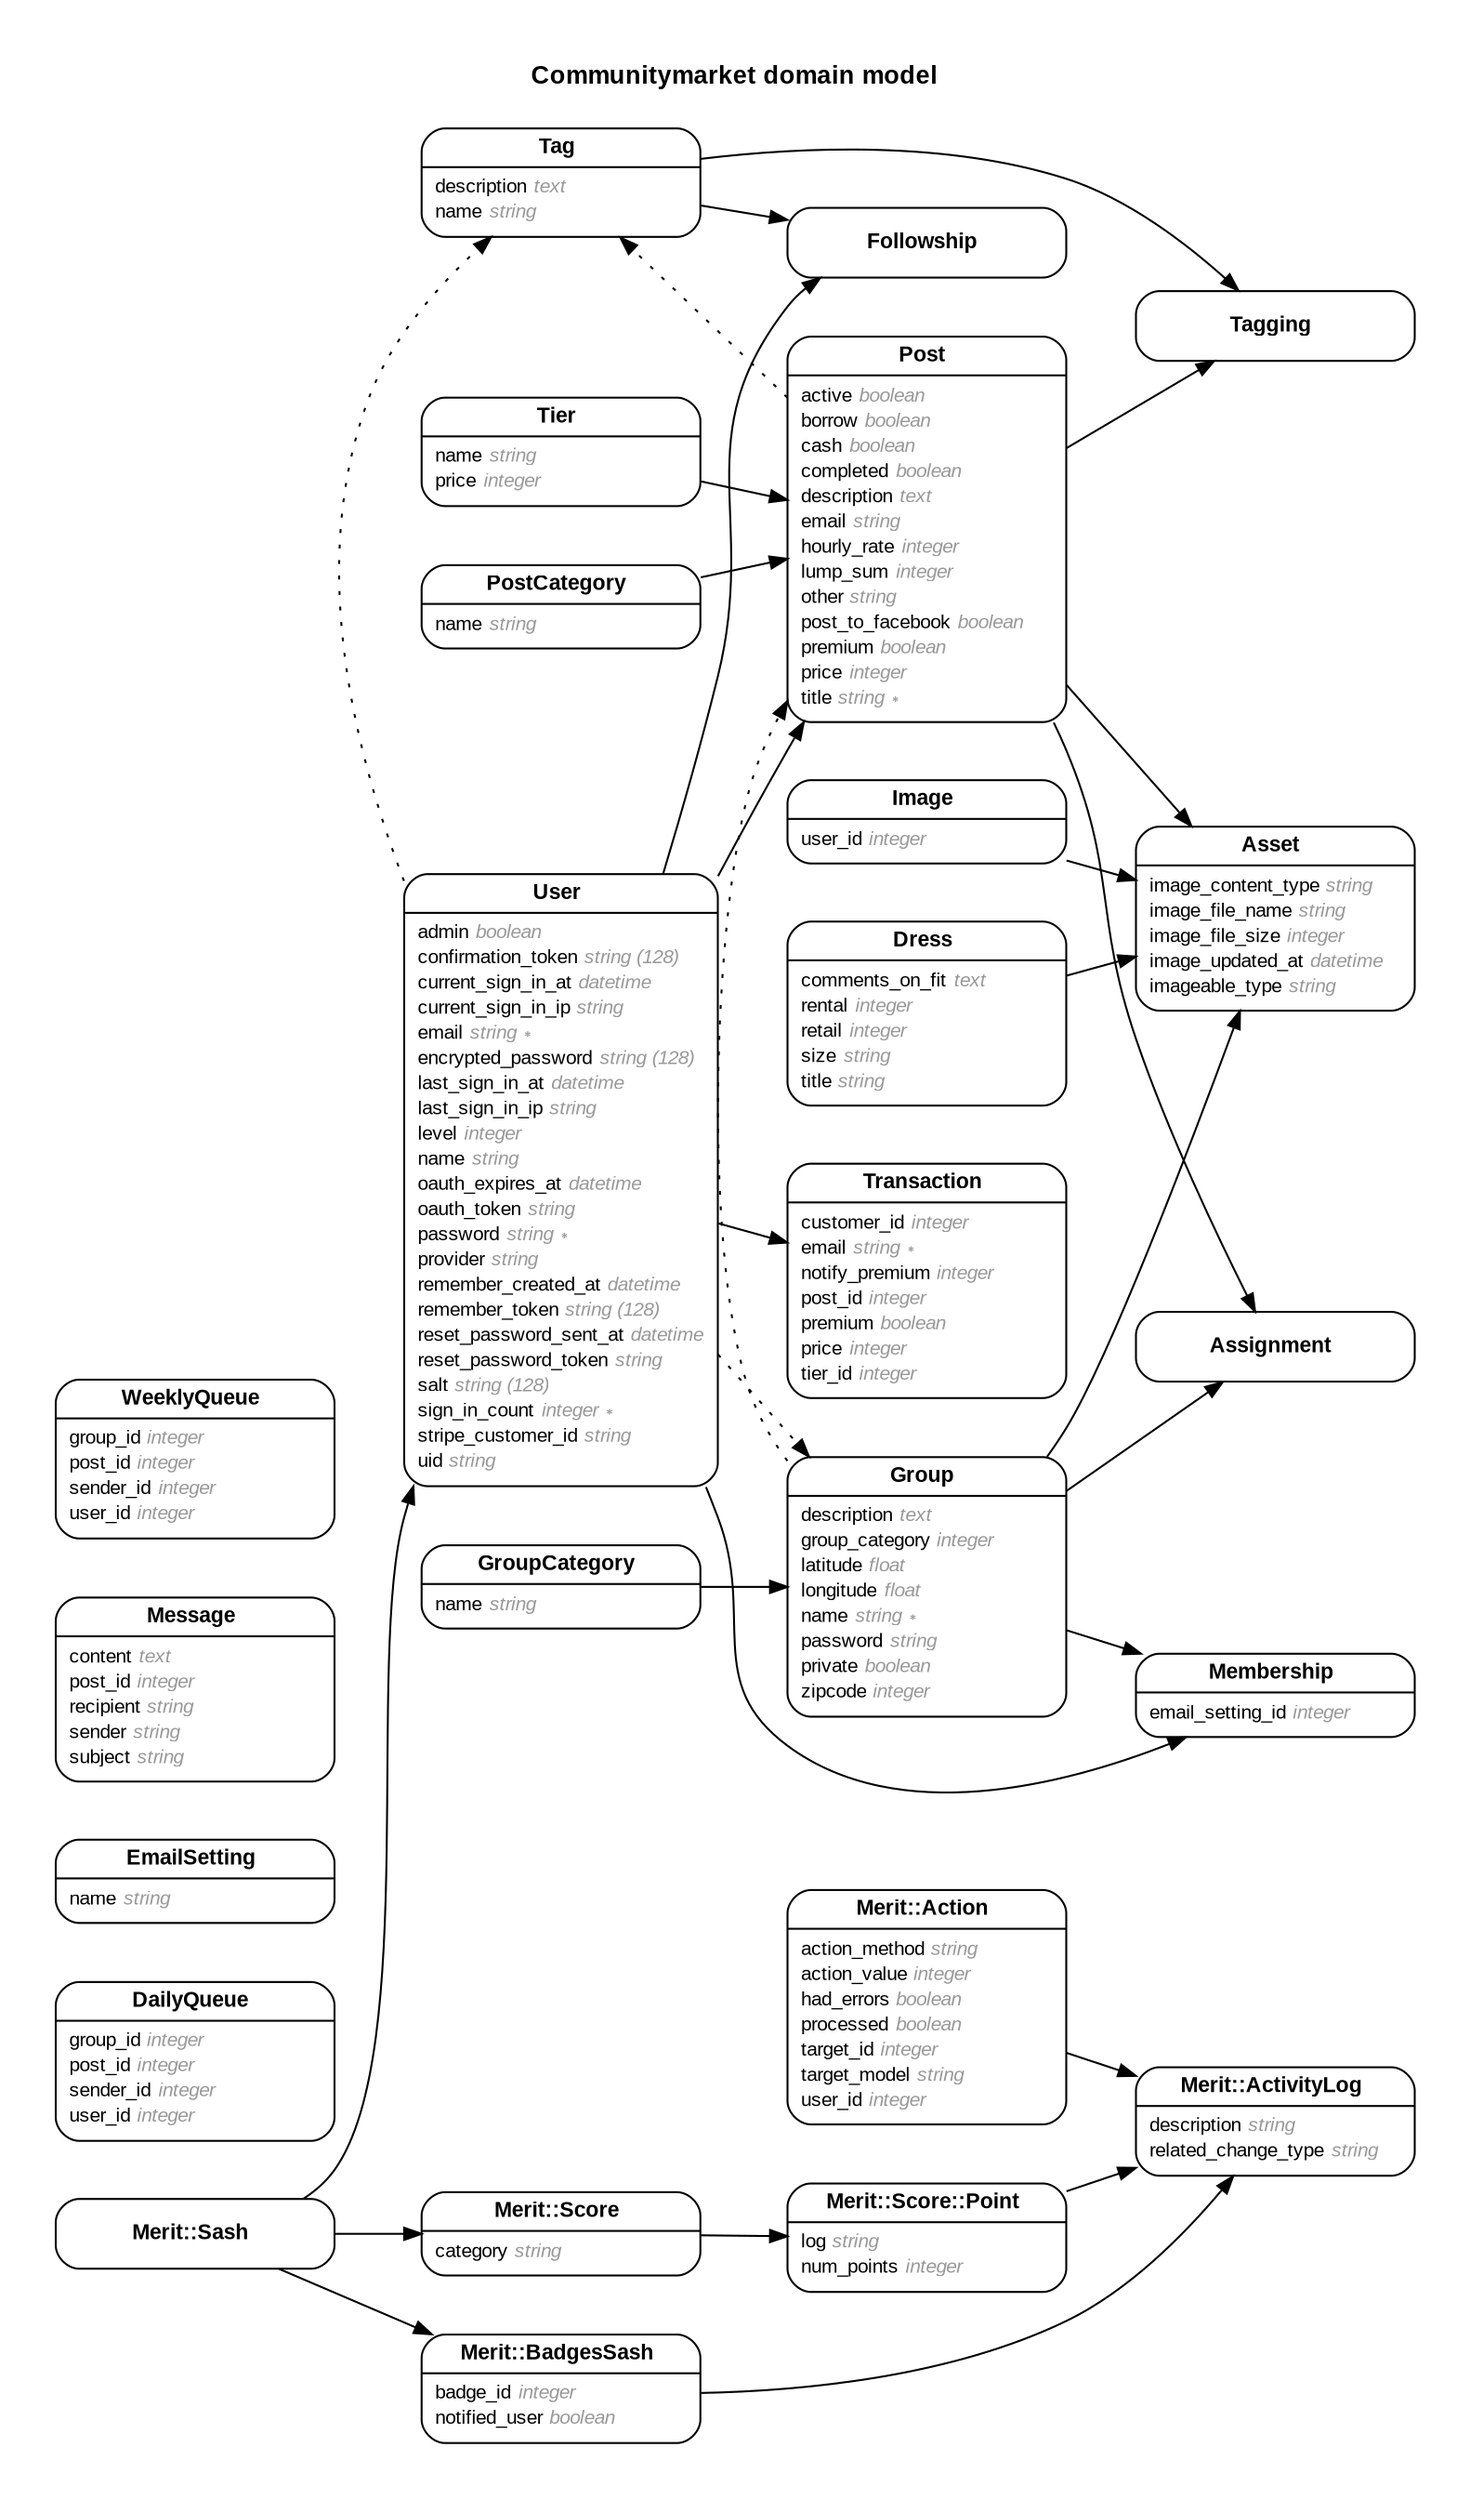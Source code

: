 digraph Communitymarket {
rankdir = "LR";
ranksep = "0.5";
nodesep = "0.4";
pad = "0.4,0.4";
margin = "0,0";
concentrate = "true";
labelloc = "t";
fontsize = "13";
fontname = "Arial Bold";
node[ shape  =  "Mrecord" , fontsize  =  "10" , fontname  =  "Arial" , margin  =  "0.07,0.05" , penwidth  =  "1.0"];
edge[ fontname  =  "Arial" , fontsize  =  "7" , dir  =  "both" , arrowsize  =  "0.9" , penwidth  =  "1.0" , labelangle  =  "32" , labeldistance  =  "1.8"];
label = "Communitymarket domain model\n\n";
m_Asset [label = <<table border="0" align="center" cellspacing="0.5" cellpadding="0" width="134">
  <tr><td align="center" valign="bottom" width="130"><font face="Arial Bold" point-size="11">Asset</font></td></tr>
</table>
|
<table border="0" align="left" cellspacing="2" cellpadding="0" width="134">
  <tr><td align="left" width="130" port="image_content_type">image_content_type <font face="Arial Italic" color="grey60">string</font></td></tr>
  <tr><td align="left" width="130" port="image_file_name">image_file_name <font face="Arial Italic" color="grey60">string</font></td></tr>
  <tr><td align="left" width="130" port="image_file_size">image_file_size <font face="Arial Italic" color="grey60">integer</font></td></tr>
  <tr><td align="left" width="130" port="image_updated_at">image_updated_at <font face="Arial Italic" color="grey60">datetime</font></td></tr>
  <tr><td align="left" width="130" port="imageable_type">imageable_type <font face="Arial Italic" color="grey60">string</font></td></tr>
</table>
>];
m_Assignment [label = <<table border="0" align="center" cellspacing="0.5" cellpadding="0" width="134">
  <tr><td align="center" valign="bottom" width="130"><font face="Arial Bold" point-size="11">Assignment</font></td></tr>
</table>
>];
m_DailyQueue [label = <<table border="0" align="center" cellspacing="0.5" cellpadding="0" width="134">
  <tr><td align="center" valign="bottom" width="130"><font face="Arial Bold" point-size="11">DailyQueue</font></td></tr>
</table>
|
<table border="0" align="left" cellspacing="2" cellpadding="0" width="134">
  <tr><td align="left" width="130" port="group_id">group_id <font face="Arial Italic" color="grey60">integer</font></td></tr>
  <tr><td align="left" width="130" port="post_id">post_id <font face="Arial Italic" color="grey60">integer</font></td></tr>
  <tr><td align="left" width="130" port="sender_id">sender_id <font face="Arial Italic" color="grey60">integer</font></td></tr>
  <tr><td align="left" width="130" port="user_id">user_id <font face="Arial Italic" color="grey60">integer</font></td></tr>
</table>
>];
m_Dress [label = <<table border="0" align="center" cellspacing="0.5" cellpadding="0" width="134">
  <tr><td align="center" valign="bottom" width="130"><font face="Arial Bold" point-size="11">Dress</font></td></tr>
</table>
|
<table border="0" align="left" cellspacing="2" cellpadding="0" width="134">
  <tr><td align="left" width="130" port="comments_on_fit">comments_on_fit <font face="Arial Italic" color="grey60">text</font></td></tr>
  <tr><td align="left" width="130" port="rental">rental <font face="Arial Italic" color="grey60">integer</font></td></tr>
  <tr><td align="left" width="130" port="retail">retail <font face="Arial Italic" color="grey60">integer</font></td></tr>
  <tr><td align="left" width="130" port="size">size <font face="Arial Italic" color="grey60">string</font></td></tr>
  <tr><td align="left" width="130" port="title">title <font face="Arial Italic" color="grey60">string</font></td></tr>
</table>
>];
m_EmailSetting [label = <<table border="0" align="center" cellspacing="0.5" cellpadding="0" width="134">
  <tr><td align="center" valign="bottom" width="130"><font face="Arial Bold" point-size="11">EmailSetting</font></td></tr>
</table>
|
<table border="0" align="left" cellspacing="2" cellpadding="0" width="134">
  <tr><td align="left" width="130" port="name">name <font face="Arial Italic" color="grey60">string</font></td></tr>
</table>
>];
m_Followship [label = <<table border="0" align="center" cellspacing="0.5" cellpadding="0" width="134">
  <tr><td align="center" valign="bottom" width="130"><font face="Arial Bold" point-size="11">Followship</font></td></tr>
</table>
>];
m_Group [label = <<table border="0" align="center" cellspacing="0.5" cellpadding="0" width="134">
  <tr><td align="center" valign="bottom" width="130"><font face="Arial Bold" point-size="11">Group</font></td></tr>
</table>
|
<table border="0" align="left" cellspacing="2" cellpadding="0" width="134">
  <tr><td align="left" width="130" port="description">description <font face="Arial Italic" color="grey60">text</font></td></tr>
  <tr><td align="left" width="130" port="group_category">group_category <font face="Arial Italic" color="grey60">integer</font></td></tr>
  <tr><td align="left" width="130" port="latitude">latitude <font face="Arial Italic" color="grey60">float</font></td></tr>
  <tr><td align="left" width="130" port="longitude">longitude <font face="Arial Italic" color="grey60">float</font></td></tr>
  <tr><td align="left" width="130" port="name">name <font face="Arial Italic" color="grey60">string ∗</font></td></tr>
  <tr><td align="left" width="130" port="password">password <font face="Arial Italic" color="grey60">string</font></td></tr>
  <tr><td align="left" width="130" port="private">private <font face="Arial Italic" color="grey60">boolean</font></td></tr>
  <tr><td align="left" width="130" port="zipcode">zipcode <font face="Arial Italic" color="grey60">integer</font></td></tr>
</table>
>];
m_GroupCategory [label = <<table border="0" align="center" cellspacing="0.5" cellpadding="0" width="134">
  <tr><td align="center" valign="bottom" width="130"><font face="Arial Bold" point-size="11">GroupCategory</font></td></tr>
</table>
|
<table border="0" align="left" cellspacing="2" cellpadding="0" width="134">
  <tr><td align="left" width="130" port="name">name <font face="Arial Italic" color="grey60">string</font></td></tr>
</table>
>];
m_Image [label = <<table border="0" align="center" cellspacing="0.5" cellpadding="0" width="134">
  <tr><td align="center" valign="bottom" width="130"><font face="Arial Bold" point-size="11">Image</font></td></tr>
</table>
|
<table border="0" align="left" cellspacing="2" cellpadding="0" width="134">
  <tr><td align="left" width="130" port="user_id">user_id <font face="Arial Italic" color="grey60">integer</font></td></tr>
</table>
>];
m_Membership [label = <<table border="0" align="center" cellspacing="0.5" cellpadding="0" width="134">
  <tr><td align="center" valign="bottom" width="130"><font face="Arial Bold" point-size="11">Membership</font></td></tr>
</table>
|
<table border="0" align="left" cellspacing="2" cellpadding="0" width="134">
  <tr><td align="left" width="130" port="email_setting_id">email_setting_id <font face="Arial Italic" color="grey60">integer</font></td></tr>
</table>
>];
"m_Merit::Action" [label = <<table border="0" align="center" cellspacing="0.5" cellpadding="0" width="134">
  <tr><td align="center" valign="bottom" width="130"><font face="Arial Bold" point-size="11">Merit::Action</font></td></tr>
</table>
|
<table border="0" align="left" cellspacing="2" cellpadding="0" width="134">
  <tr><td align="left" width="130" port="action_method">action_method <font face="Arial Italic" color="grey60">string</font></td></tr>
  <tr><td align="left" width="130" port="action_value">action_value <font face="Arial Italic" color="grey60">integer</font></td></tr>
  <tr><td align="left" width="130" port="had_errors">had_errors <font face="Arial Italic" color="grey60">boolean</font></td></tr>
  <tr><td align="left" width="130" port="processed">processed <font face="Arial Italic" color="grey60">boolean</font></td></tr>
  <tr><td align="left" width="130" port="target_id">target_id <font face="Arial Italic" color="grey60">integer</font></td></tr>
  <tr><td align="left" width="130" port="target_model">target_model <font face="Arial Italic" color="grey60">string</font></td></tr>
  <tr><td align="left" width="130" port="user_id">user_id <font face="Arial Italic" color="grey60">integer</font></td></tr>
</table>
>];
"m_Merit::ActivityLog" [label = <<table border="0" align="center" cellspacing="0.5" cellpadding="0" width="134">
  <tr><td align="center" valign="bottom" width="130"><font face="Arial Bold" point-size="11">Merit::ActivityLog</font></td></tr>
</table>
|
<table border="0" align="left" cellspacing="2" cellpadding="0" width="134">
  <tr><td align="left" width="130" port="description">description <font face="Arial Italic" color="grey60">string</font></td></tr>
  <tr><td align="left" width="130" port="related_change_type">related_change_type <font face="Arial Italic" color="grey60">string</font></td></tr>
</table>
>];
"m_Merit::BadgesSash" [label = <<table border="0" align="center" cellspacing="0.5" cellpadding="0" width="134">
  <tr><td align="center" valign="bottom" width="130"><font face="Arial Bold" point-size="11">Merit::BadgesSash</font></td></tr>
</table>
|
<table border="0" align="left" cellspacing="2" cellpadding="0" width="134">
  <tr><td align="left" width="130" port="badge_id">badge_id <font face="Arial Italic" color="grey60">integer</font></td></tr>
  <tr><td align="left" width="130" port="notified_user">notified_user <font face="Arial Italic" color="grey60">boolean</font></td></tr>
</table>
>];
"m_Merit::Sash" [label = <<table border="0" align="center" cellspacing="0.5" cellpadding="0" width="134">
  <tr><td align="center" valign="bottom" width="130"><font face="Arial Bold" point-size="11">Merit::Sash</font></td></tr>
</table>
>];
"m_Merit::Score" [label = <<table border="0" align="center" cellspacing="0.5" cellpadding="0" width="134">
  <tr><td align="center" valign="bottom" width="130"><font face="Arial Bold" point-size="11">Merit::Score</font></td></tr>
</table>
|
<table border="0" align="left" cellspacing="2" cellpadding="0" width="134">
  <tr><td align="left" width="130" port="category">category <font face="Arial Italic" color="grey60">string</font></td></tr>
</table>
>];
"m_Merit::Score::Point" [label = <<table border="0" align="center" cellspacing="0.5" cellpadding="0" width="134">
  <tr><td align="center" valign="bottom" width="130"><font face="Arial Bold" point-size="11">Merit::Score::Point</font></td></tr>
</table>
|
<table border="0" align="left" cellspacing="2" cellpadding="0" width="134">
  <tr><td align="left" width="130" port="log">log <font face="Arial Italic" color="grey60">string</font></td></tr>
  <tr><td align="left" width="130" port="num_points">num_points <font face="Arial Italic" color="grey60">integer</font></td></tr>
</table>
>];
m_Message [label = <<table border="0" align="center" cellspacing="0.5" cellpadding="0" width="134">
  <tr><td align="center" valign="bottom" width="130"><font face="Arial Bold" point-size="11">Message</font></td></tr>
</table>
|
<table border="0" align="left" cellspacing="2" cellpadding="0" width="134">
  <tr><td align="left" width="130" port="content">content <font face="Arial Italic" color="grey60">text</font></td></tr>
  <tr><td align="left" width="130" port="post_id">post_id <font face="Arial Italic" color="grey60">integer</font></td></tr>
  <tr><td align="left" width="130" port="recipient">recipient <font face="Arial Italic" color="grey60">string</font></td></tr>
  <tr><td align="left" width="130" port="sender">sender <font face="Arial Italic" color="grey60">string</font></td></tr>
  <tr><td align="left" width="130" port="subject">subject <font face="Arial Italic" color="grey60">string</font></td></tr>
</table>
>];
m_Post [label = <<table border="0" align="center" cellspacing="0.5" cellpadding="0" width="134">
  <tr><td align="center" valign="bottom" width="130"><font face="Arial Bold" point-size="11">Post</font></td></tr>
</table>
|
<table border="0" align="left" cellspacing="2" cellpadding="0" width="134">
  <tr><td align="left" width="130" port="active">active <font face="Arial Italic" color="grey60">boolean</font></td></tr>
  <tr><td align="left" width="130" port="borrow">borrow <font face="Arial Italic" color="grey60">boolean</font></td></tr>
  <tr><td align="left" width="130" port="cash">cash <font face="Arial Italic" color="grey60">boolean</font></td></tr>
  <tr><td align="left" width="130" port="completed">completed <font face="Arial Italic" color="grey60">boolean</font></td></tr>
  <tr><td align="left" width="130" port="description">description <font face="Arial Italic" color="grey60">text</font></td></tr>
  <tr><td align="left" width="130" port="email">email <font face="Arial Italic" color="grey60">string</font></td></tr>
  <tr><td align="left" width="130" port="hourly_rate">hourly_rate <font face="Arial Italic" color="grey60">integer</font></td></tr>
  <tr><td align="left" width="130" port="lump_sum">lump_sum <font face="Arial Italic" color="grey60">integer</font></td></tr>
  <tr><td align="left" width="130" port="other">other <font face="Arial Italic" color="grey60">string</font></td></tr>
  <tr><td align="left" width="130" port="post_to_facebook">post_to_facebook <font face="Arial Italic" color="grey60">boolean</font></td></tr>
  <tr><td align="left" width="130" port="premium">premium <font face="Arial Italic" color="grey60">boolean</font></td></tr>
  <tr><td align="left" width="130" port="price">price <font face="Arial Italic" color="grey60">integer</font></td></tr>
  <tr><td align="left" width="130" port="title">title <font face="Arial Italic" color="grey60">string ∗</font></td></tr>
</table>
>];
m_PostCategory [label = <<table border="0" align="center" cellspacing="0.5" cellpadding="0" width="134">
  <tr><td align="center" valign="bottom" width="130"><font face="Arial Bold" point-size="11">PostCategory</font></td></tr>
</table>
|
<table border="0" align="left" cellspacing="2" cellpadding="0" width="134">
  <tr><td align="left" width="130" port="name">name <font face="Arial Italic" color="grey60">string</font></td></tr>
</table>
>];
m_Tag [label = <<table border="0" align="center" cellspacing="0.5" cellpadding="0" width="134">
  <tr><td align="center" valign="bottom" width="130"><font face="Arial Bold" point-size="11">Tag</font></td></tr>
</table>
|
<table border="0" align="left" cellspacing="2" cellpadding="0" width="134">
  <tr><td align="left" width="130" port="description">description <font face="Arial Italic" color="grey60">text</font></td></tr>
  <tr><td align="left" width="130" port="name">name <font face="Arial Italic" color="grey60">string</font></td></tr>
</table>
>];
m_Tagging [label = <<table border="0" align="center" cellspacing="0.5" cellpadding="0" width="134">
  <tr><td align="center" valign="bottom" width="130"><font face="Arial Bold" point-size="11">Tagging</font></td></tr>
</table>
>];
m_Tier [label = <<table border="0" align="center" cellspacing="0.5" cellpadding="0" width="134">
  <tr><td align="center" valign="bottom" width="130"><font face="Arial Bold" point-size="11">Tier</font></td></tr>
</table>
|
<table border="0" align="left" cellspacing="2" cellpadding="0" width="134">
  <tr><td align="left" width="130" port="name">name <font face="Arial Italic" color="grey60">string</font></td></tr>
  <tr><td align="left" width="130" port="price">price <font face="Arial Italic" color="grey60">integer</font></td></tr>
</table>
>];
m_Transaction [label = <<table border="0" align="center" cellspacing="0.5" cellpadding="0" width="134">
  <tr><td align="center" valign="bottom" width="130"><font face="Arial Bold" point-size="11">Transaction</font></td></tr>
</table>
|
<table border="0" align="left" cellspacing="2" cellpadding="0" width="134">
  <tr><td align="left" width="130" port="customer_id">customer_id <font face="Arial Italic" color="grey60">integer</font></td></tr>
  <tr><td align="left" width="130" port="email">email <font face="Arial Italic" color="grey60">string ∗</font></td></tr>
  <tr><td align="left" width="130" port="notify_premium">notify_premium <font face="Arial Italic" color="grey60">integer</font></td></tr>
  <tr><td align="left" width="130" port="post_id">post_id <font face="Arial Italic" color="grey60">integer</font></td></tr>
  <tr><td align="left" width="130" port="premium">premium <font face="Arial Italic" color="grey60">boolean</font></td></tr>
  <tr><td align="left" width="130" port="price">price <font face="Arial Italic" color="grey60">integer</font></td></tr>
  <tr><td align="left" width="130" port="tier_id">tier_id <font face="Arial Italic" color="grey60">integer</font></td></tr>
</table>
>];
m_User [label = <<table border="0" align="center" cellspacing="0.5" cellpadding="0" width="134">
  <tr><td align="center" valign="bottom" width="130"><font face="Arial Bold" point-size="11">User</font></td></tr>
</table>
|
<table border="0" align="left" cellspacing="2" cellpadding="0" width="134">
  <tr><td align="left" width="130" port="admin">admin <font face="Arial Italic" color="grey60">boolean</font></td></tr>
  <tr><td align="left" width="130" port="confirmation_token">confirmation_token <font face="Arial Italic" color="grey60">string (128)</font></td></tr>
  <tr><td align="left" width="130" port="current_sign_in_at">current_sign_in_at <font face="Arial Italic" color="grey60">datetime</font></td></tr>
  <tr><td align="left" width="130" port="current_sign_in_ip">current_sign_in_ip <font face="Arial Italic" color="grey60">string</font></td></tr>
  <tr><td align="left" width="130" port="email">email <font face="Arial Italic" color="grey60">string ∗</font></td></tr>
  <tr><td align="left" width="130" port="encrypted_password">encrypted_password <font face="Arial Italic" color="grey60">string (128)</font></td></tr>
  <tr><td align="left" width="130" port="last_sign_in_at">last_sign_in_at <font face="Arial Italic" color="grey60">datetime</font></td></tr>
  <tr><td align="left" width="130" port="last_sign_in_ip">last_sign_in_ip <font face="Arial Italic" color="grey60">string</font></td></tr>
  <tr><td align="left" width="130" port="level">level <font face="Arial Italic" color="grey60">integer</font></td></tr>
  <tr><td align="left" width="130" port="name">name <font face="Arial Italic" color="grey60">string</font></td></tr>
  <tr><td align="left" width="130" port="oauth_expires_at">oauth_expires_at <font face="Arial Italic" color="grey60">datetime</font></td></tr>
  <tr><td align="left" width="130" port="oauth_token">oauth_token <font face="Arial Italic" color="grey60">string</font></td></tr>
  <tr><td align="left" width="130" port="password">password <font face="Arial Italic" color="grey60">string ∗</font></td></tr>
  <tr><td align="left" width="130" port="provider">provider <font face="Arial Italic" color="grey60">string</font></td></tr>
  <tr><td align="left" width="130" port="remember_created_at">remember_created_at <font face="Arial Italic" color="grey60">datetime</font></td></tr>
  <tr><td align="left" width="130" port="remember_token">remember_token <font face="Arial Italic" color="grey60">string (128)</font></td></tr>
  <tr><td align="left" width="130" port="reset_password_sent_at">reset_password_sent_at <font face="Arial Italic" color="grey60">datetime</font></td></tr>
  <tr><td align="left" width="130" port="reset_password_token">reset_password_token <font face="Arial Italic" color="grey60">string</font></td></tr>
  <tr><td align="left" width="130" port="salt">salt <font face="Arial Italic" color="grey60">string (128)</font></td></tr>
  <tr><td align="left" width="130" port="sign_in_count">sign_in_count <font face="Arial Italic" color="grey60">integer ∗</font></td></tr>
  <tr><td align="left" width="130" port="stripe_customer_id">stripe_customer_id <font face="Arial Italic" color="grey60">string</font></td></tr>
  <tr><td align="left" width="130" port="uid">uid <font face="Arial Italic" color="grey60">string</font></td></tr>
</table>
>];
m_WeeklyQueue [label = <<table border="0" align="center" cellspacing="0.5" cellpadding="0" width="134">
  <tr><td align="center" valign="bottom" width="130"><font face="Arial Bold" point-size="11">WeeklyQueue</font></td></tr>
</table>
|
<table border="0" align="left" cellspacing="2" cellpadding="0" width="134">
  <tr><td align="left" width="130" port="group_id">group_id <font face="Arial Italic" color="grey60">integer</font></td></tr>
  <tr><td align="left" width="130" port="post_id">post_id <font face="Arial Italic" color="grey60">integer</font></td></tr>
  <tr><td align="left" width="130" port="sender_id">sender_id <font face="Arial Italic" color="grey60">integer</font></td></tr>
  <tr><td align="left" width="130" port="user_id">user_id <font face="Arial Italic" color="grey60">integer</font></td></tr>
</table>
>];
  "m_Merit::Action" -> "m_Merit::ActivityLog" [arrowhead = "normal", arrowtail = "none", weight = "2"];
  "m_Merit::BadgesSash" -> "m_Merit::ActivityLog" [arrowhead = "normal", arrowtail = "none", weight = "1"];
  "m_Merit::Score::Point" -> "m_Merit::ActivityLog" [arrowhead = "normal", arrowtail = "none", weight = "1"];
  "m_Merit::Sash" -> "m_Merit::BadgesSash" [arrowhead = "normal", arrowtail = "none", weight = "2"];
  "m_Merit::Sash" -> "m_Merit::Score" [arrowhead = "normal", arrowtail = "none", weight = "2"];
  "m_Merit::Score" -> "m_Merit::Score::Point" [arrowhead = "normal", arrowtail = "none", weight = "2"];
  m_User -> m_Transaction [arrowhead = "normal", arrowtail = "none", weight = "2"];
  m_User -> m_Post [arrowhead = "normal", arrowtail = "none", weight = "2"];
  m_User -> m_Group [style = "dotted", arrowhead = "normal", arrowtail = "none", weight = "2", constraint = "false"];
  m_User -> m_Group [arrowhead = "normal", arrowtail = "none", weight = "2"];
  m_User -> m_Membership [arrowhead = "normal", arrowtail = "none", weight = "2"];
  m_User -> m_Followship [arrowhead = "normal", arrowtail = "none", weight = "2"];
  m_User -> m_Tag [style = "dotted", arrowhead = "normal", arrowtail = "none", weight = "2", constraint = "false"];
  "m_Merit::Sash" -> m_User [arrowhead = "normal", arrowtail = "none", weight = "1"];
  m_Post -> m_Assignment [arrowhead = "normal", arrowtail = "none", weight = "2"];
  m_Group -> m_Assignment [arrowhead = "normal", arrowtail = "none", weight = "2"];
  m_Dress -> m_Asset [arrowhead = "normal", arrowtail = "none", weight = "1"];
  m_Group -> m_Asset [arrowhead = "normal", arrowtail = "none", weight = "1"];
  m_Image -> m_Asset [arrowhead = "normal", arrowtail = "none", weight = "1"];
  m_Post -> m_Asset [arrowhead = "normal", arrowtail = "none", weight = "1"];
  m_Tag -> m_Followship [arrowhead = "normal", arrowtail = "none", weight = "2"];
  m_GroupCategory -> m_Group [arrowhead = "normal", arrowtail = "none", weight = "2"];
  m_Group -> m_Membership [arrowhead = "normal", arrowtail = "none", weight = "2"];
  m_Group -> m_Post [style = "dotted", arrowhead = "normal", arrowtail = "none", weight = "2", constraint = "false"];
  m_PostCategory -> m_Post [arrowhead = "normal", arrowtail = "none", weight = "2"];
  m_Tier -> m_Post [arrowhead = "normal", arrowtail = "none", weight = "2"];
  m_Post -> m_Tagging [arrowhead = "normal", arrowtail = "none", weight = "2"];
  m_Post -> m_Tag [style = "dotted", arrowhead = "normal", arrowtail = "none", weight = "2", constraint = "false"];
  m_Tag -> m_Tagging [arrowhead = "normal", arrowtail = "none", weight = "2"];
}
